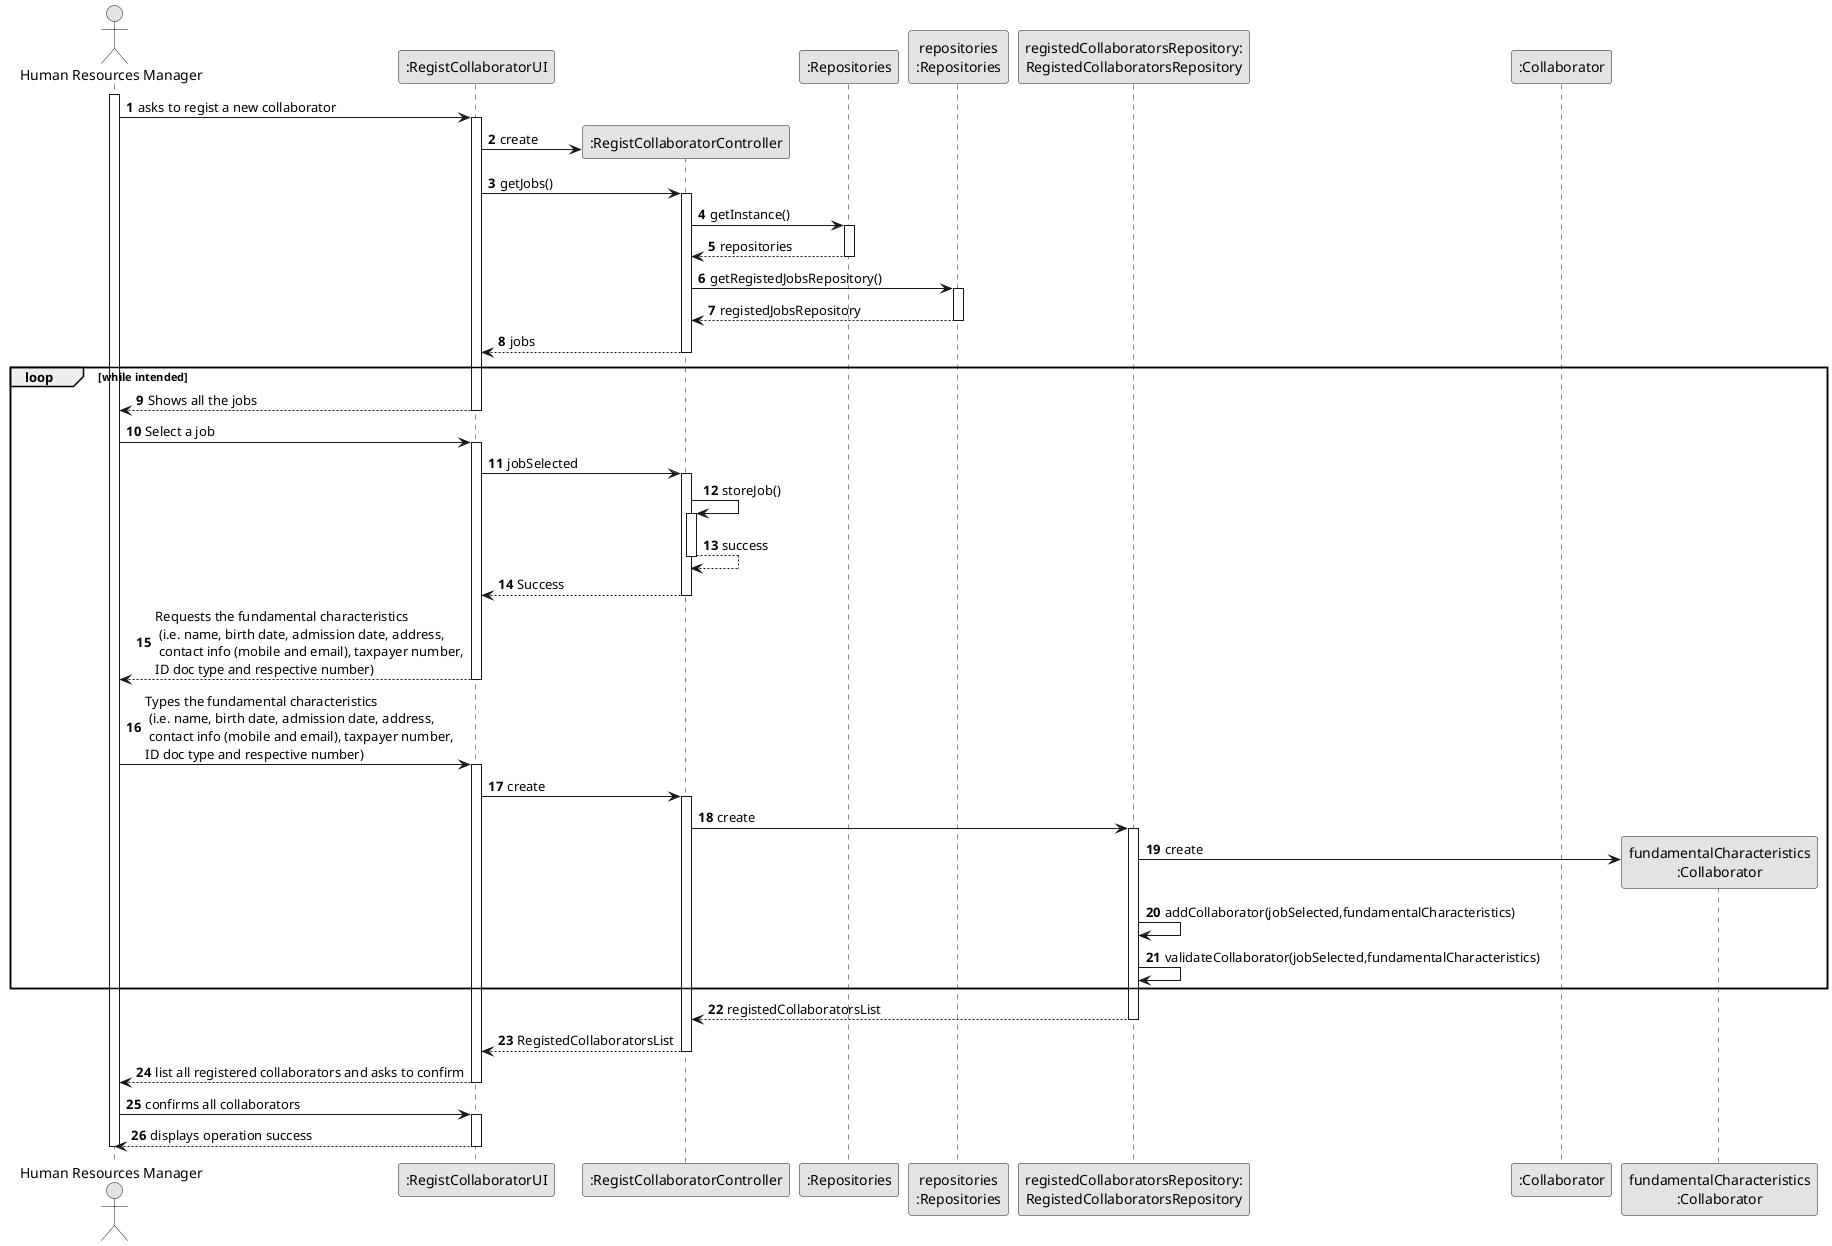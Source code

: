 @startuml
skinparam monochrome true
skinparam packageStyle rectangle
skinparam shadowing false

autonumber

'hide footbox
actor "Human Resources Manager" as ADM
participant ":RegistCollaboratorUI" as UI
participant ":RegistCollaboratorController" as CTRL
participant ":Repositories" as RepositorySingleton
participant "repositories\n:Repositories" as PLAT
participant "registedCollaboratorsRepository:\nRegistedCollaboratorsRepository" as RegistedCollaboratorsRepository
participant ":Collaborator" as Collaborator
participant "fundamentalCharacteristics\n:Collaborator" as Data

activate ADM

        ADM -> UI : asks to regist a new collaborator

        activate UI

'            UI --> ADM : requests data (reference, description,  informal \n description, technical description, duration, cost)
            'create CTRL
            UI -> CTRL** : create

            UI -> CTRL : getJobs()
            activate CTRL

                CTRL -> RepositorySingleton : getInstance()
                activate RepositorySingleton

                    RepositorySingleton --> CTRL: repositories
                deactivate RepositorySingleton

                CTRL -> PLAT : getRegistedJobsRepository()
                activate PLAT

                    PLAT --> CTRL: registedJobsRepository
                deactivate PLAT

                CTRL --> UI : jobs
            deactivate CTRL
        loop while intended
            UI --> ADM : Shows all the jobs
        deactivate UI

    ADM -> UI : Select a job
    activate UI

            UI -> CTRL : jobSelected
                activate CTRL
                CTRL -> CTRL : storeJob()

                activate CTRL
                    CTRL --> CTRL : success
                deactivate CTRL

                CTRL --> UI : Success
            deactivate CTRL

            UI --> ADM : Requests the fundamental characteristics\n (i.e. name, birth date, admission date, address,\n contact info (mobile and email), taxpayer number,\nID doc type and respective number)
        deactivate UI

    ADM -> UI : Types the fundamental characteristics\n (i.e. name, birth date, admission date, address,\n contact info (mobile and email), taxpayer number,\nID doc type and respective number)
    activate UI
        UI -> CTRL: create

        activate CTRL
            CTRL -> RegistedCollaboratorsRepository : create

            activate RegistedCollaboratorsRepository
                RegistedCollaboratorsRepository -> Data**: create
                RegistedCollaboratorsRepository -> RegistedCollaboratorsRepository: addCollaborator(jobSelected,fundamentalCharacteristics)
                RegistedCollaboratorsRepository -> RegistedCollaboratorsRepository: validateCollaborator(jobSelected,fundamentalCharacteristics)
        end
                RegistedCollaboratorsRepository --> CTRL : registedCollaboratorsList
            deactivate RegistedCollaboratorsRepository

            CTRL --> UI : RegistedCollaboratorsList

        deactivate CTRL

        UI --> ADM : list all registered collaborators and asks to confirm

    deactivate UI

    ADM -> UI : confirms all collaborators

    activate UI
    UI --> ADM : displays operation success
    deactivate UI

deactivate ADM

@enduml